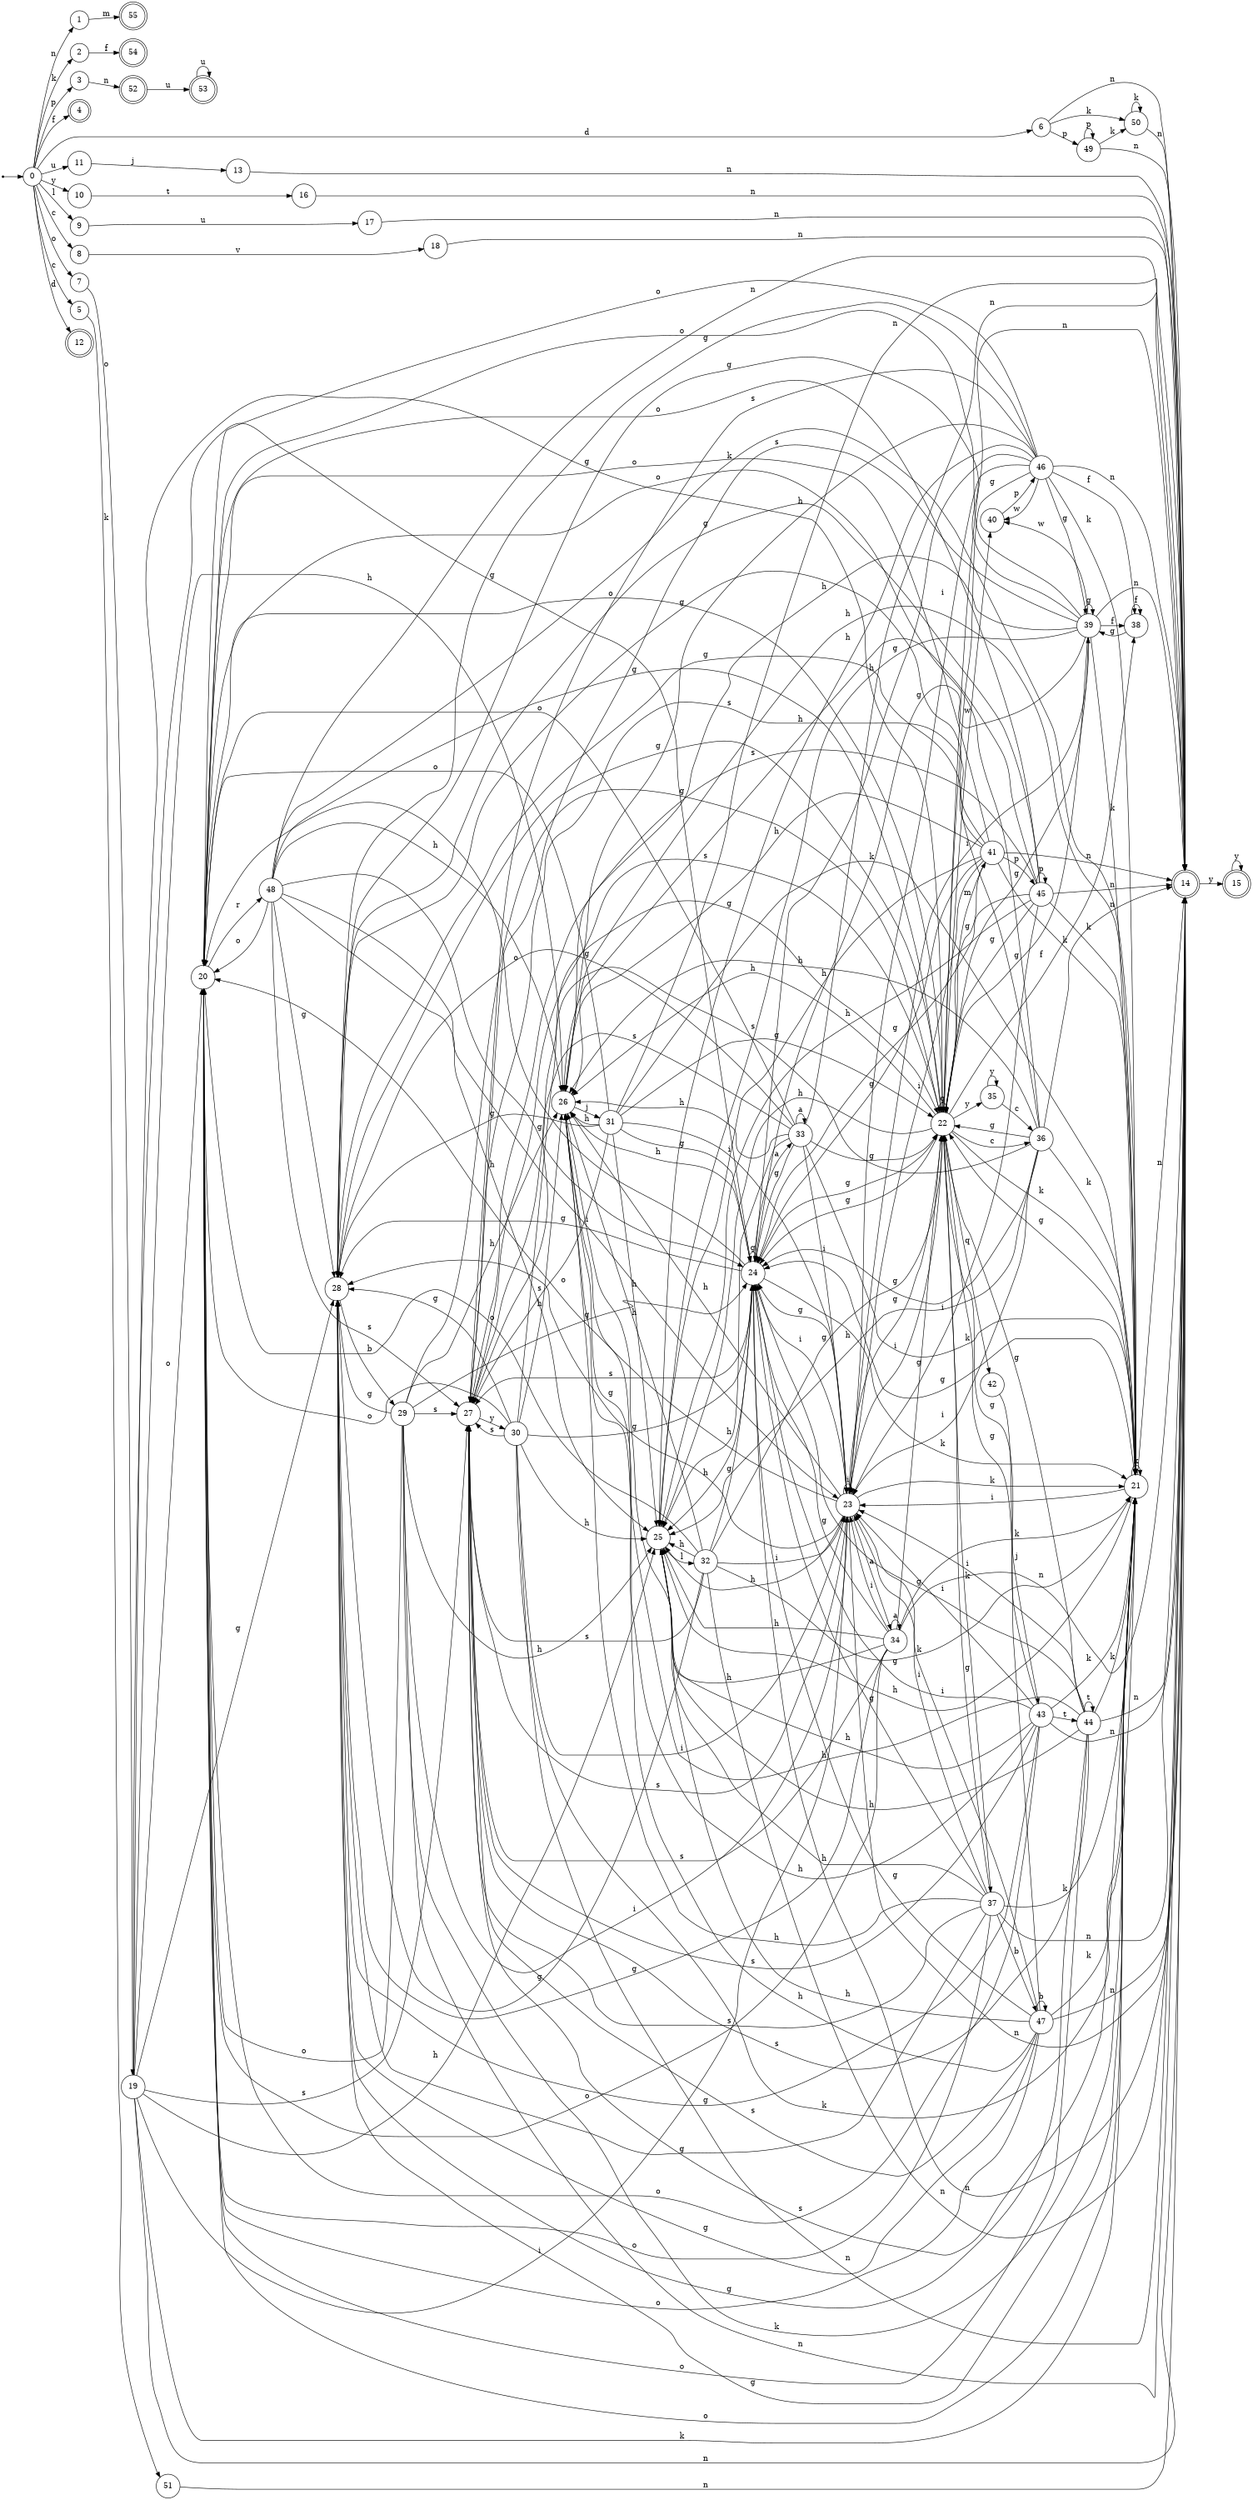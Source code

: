 digraph finite_state_machine {
rankdir=LR;
size="20,20";
node [shape = point]; "dummy0"
node [shape = circle]; "0";
"dummy0" -> "0";
node [shape = circle]; "1";
node [shape = circle]; "2";
node [shape = circle]; "3";
node [shape = doublecircle]; "4";node [shape = circle]; "5";
node [shape = circle]; "6";
node [shape = circle]; "7";
node [shape = circle]; "8";
node [shape = circle]; "9";
node [shape = circle]; "10";
node [shape = circle]; "11";
node [shape = doublecircle]; "12";node [shape = circle]; "13";
node [shape = doublecircle]; "14";node [shape = doublecircle]; "15";node [shape = circle]; "16";
node [shape = circle]; "17";
node [shape = circle]; "18";
node [shape = circle]; "19";
node [shape = circle]; "20";
node [shape = circle]; "21";
node [shape = circle]; "22";
node [shape = circle]; "23";
node [shape = circle]; "24";
node [shape = circle]; "25";
node [shape = circle]; "26";
node [shape = circle]; "27";
node [shape = circle]; "28";
node [shape = circle]; "29";
node [shape = circle]; "30";
node [shape = circle]; "31";
node [shape = circle]; "32";
node [shape = circle]; "33";
node [shape = circle]; "34";
node [shape = circle]; "35";
node [shape = circle]; "36";
node [shape = circle]; "37";
node [shape = circle]; "38";
node [shape = circle]; "39";
node [shape = circle]; "40";
node [shape = circle]; "41";
node [shape = circle]; "42";
node [shape = circle]; "43";
node [shape = circle]; "44";
node [shape = circle]; "45";
node [shape = circle]; "46";
node [shape = circle]; "47";
node [shape = circle]; "48";
node [shape = circle]; "49";
node [shape = circle]; "50";
node [shape = circle]; "51";
node [shape = doublecircle]; "52";node [shape = doublecircle]; "53";node [shape = doublecircle]; "54";node [shape = doublecircle]; "55";"0" -> "1" [label = "n"];
 "0" -> "2" [label = "k"];
 "0" -> "3" [label = "p"];
 "0" -> "4" [label = "f"];
 "0" -> "8" [label = "c"];
 "0" -> "5" [label = "c"];
 "0" -> "12" [label = "d"];
 "0" -> "6" [label = "d"];
 "0" -> "7" [label = "o"];
 "0" -> "9" [label = "l"];
 "0" -> "10" [label = "y"];
 "0" -> "11" [label = "u"];
 "11" -> "13" [label = "j"];
 "13" -> "14" [label = "n"];
 "14" -> "15" [label = "y"];
 "15" -> "15" [label = "y"];
 "10" -> "16" [label = "t"];
 "16" -> "14" [label = "n"];
 "9" -> "17" [label = "u"];
 "17" -> "14" [label = "n"];
 "8" -> "18" [label = "v"];
 "18" -> "14" [label = "n"];
 "7" -> "19" [label = "o"];
 "19" -> "20" [label = "o"];
 "19" -> "21" [label = "k"];
 "19" -> "24" [label = "g"];
 "19" -> "28" [label = "g"];
 "19" -> "22" [label = "g"];
 "19" -> "23" [label = "i"];
 "19" -> "25" [label = "h"];
 "19" -> "26" [label = "h"];
 "19" -> "27" [label = "s"];
 "19" -> "14" [label = "n"];
 "28" -> "29" [label = "b"];
 "29" -> "24" [label = "g"];
 "29" -> "28" [label = "g"];
 "29" -> "22" [label = "g"];
 "29" -> "20" [label = "o"];
 "29" -> "21" [label = "k"];
 "29" -> "23" [label = "i"];
 "29" -> "25" [label = "h"];
 "29" -> "26" [label = "h"];
 "29" -> "27" [label = "s"];
 "29" -> "14" [label = "n"];
 "27" -> "30" [label = "y"];
 "30" -> "27" [label = "s"];
 "30" -> "20" [label = "o"];
 "30" -> "21" [label = "k"];
 "30" -> "24" [label = "g"];
 "30" -> "28" [label = "g"];
 "30" -> "22" [label = "g"];
 "30" -> "23" [label = "i"];
 "30" -> "25" [label = "h"];
 "30" -> "26" [label = "h"];
 "30" -> "14" [label = "n"];
 "26" -> "31" [label = "j"];
 "31" -> "25" [label = "h"];
 "31" -> "26" [label = "h"];
 "31" -> "20" [label = "o"];
 "31" -> "21" [label = "k"];
 "31" -> "24" [label = "g"];
 "31" -> "28" [label = "g"];
 "31" -> "22" [label = "g"];
 "31" -> "23" [label = "i"];
 "31" -> "27" [label = "s"];
 "31" -> "14" [label = "n"];
 "25" -> "32" [label = "l"];
 "32" -> "25" [label = "h"];
 "32" -> "26" [label = "h"];
 "32" -> "20" [label = "o"];
 "32" -> "21" [label = "k"];
 "32" -> "24" [label = "g"];
 "32" -> "28" [label = "g"];
 "32" -> "22" [label = "g"];
 "32" -> "23" [label = "i"];
 "32" -> "27" [label = "s"];
 "32" -> "14" [label = "n"];
 "24" -> "24" [label = "g"];
 "24" -> "28" [label = "g"];
 "24" -> "22" [label = "g"];
 "24" -> "33" [label = "a"];
 "24" -> "20" [label = "o"];
 "24" -> "21" [label = "k"];
 "24" -> "23" [label = "i"];
 "24" -> "25" [label = "h"];
 "24" -> "26" [label = "h"];
 "24" -> "27" [label = "s"];
 "24" -> "14" [label = "n"];
 "33" -> "33" [label = "a"];
 "33" -> "24" [label = "g"];
 "33" -> "28" [label = "g"];
 "33" -> "22" [label = "g"];
 "33" -> "20" [label = "o"];
 "33" -> "21" [label = "k"];
 "33" -> "23" [label = "i"];
 "33" -> "25" [label = "h"];
 "33" -> "26" [label = "h"];
 "33" -> "27" [label = "s"];
 "33" -> "14" [label = "n"];
 "23" -> "23" [label = "i"];
 "23" -> "34" [label = "a"];
 "23" -> "20" [label = "o"];
 "23" -> "21" [label = "k"];
 "23" -> "24" [label = "g"];
 "23" -> "28" [label = "g"];
 "23" -> "22" [label = "g"];
 "23" -> "25" [label = "h"];
 "23" -> "26" [label = "h"];
 "23" -> "27" [label = "s"];
 "23" -> "14" [label = "n"];
 "34" -> "34" [label = "a"];
 "34" -> "23" [label = "i"];
 "34" -> "20" [label = "o"];
 "34" -> "21" [label = "k"];
 "34" -> "24" [label = "g"];
 "34" -> "28" [label = "g"];
 "34" -> "22" [label = "g"];
 "34" -> "25" [label = "h"];
 "34" -> "26" [label = "h"];
 "34" -> "27" [label = "s"];
 "34" -> "14" [label = "n"];
 "22" -> "24" [label = "g"];
 "22" -> "28" [label = "g"];
 "22" -> "22" [label = "g"];
 "22" -> "39" [label = "g"];
 "22" -> "35" [label = "y"];
 "22" -> "36" [label = "c"];
 "22" -> "21" [label = "k"];
 "22" -> "37" [label = "k"];
 "22" -> "38" [label = "f"];
 "22" -> "40" [label = "w"];
 "22" -> "41" [label = "m"];
 "22" -> "42" [label = "q"];
 "22" -> "20" [label = "o"];
 "22" -> "23" [label = "i"];
 "22" -> "25" [label = "h"];
 "22" -> "26" [label = "h"];
 "22" -> "27" [label = "s"];
 "22" -> "14" [label = "n"];
 "42" -> "43" [label = "j"];
 "43" -> "44" [label = "t"];
 "43" -> "24" [label = "g"];
 "43" -> "28" [label = "g"];
 "43" -> "22" [label = "g"];
 "43" -> "20" [label = "o"];
 "43" -> "21" [label = "k"];
 "43" -> "23" [label = "i"];
 "43" -> "25" [label = "h"];
 "43" -> "26" [label = "h"];
 "43" -> "27" [label = "s"];
 "43" -> "14" [label = "n"];
 "44" -> "44" [label = "t"];
 "44" -> "24" [label = "g"];
 "44" -> "28" [label = "g"];
 "44" -> "22" [label = "g"];
 "44" -> "20" [label = "o"];
 "44" -> "21" [label = "k"];
 "44" -> "23" [label = "i"];
 "44" -> "25" [label = "h"];
 "44" -> "26" [label = "h"];
 "44" -> "27" [label = "s"];
 "44" -> "14" [label = "n"];
 "41" -> "45" [label = "p"];
 "41" -> "24" [label = "g"];
 "41" -> "28" [label = "g"];
 "41" -> "22" [label = "g"];
 "41" -> "20" [label = "o"];
 "41" -> "21" [label = "k"];
 "41" -> "23" [label = "i"];
 "41" -> "25" [label = "h"];
 "41" -> "26" [label = "h"];
 "41" -> "27" [label = "s"];
 "41" -> "14" [label = "n"];
 "45" -> "45" [label = "p"];
 "45" -> "24" [label = "g"];
 "45" -> "28" [label = "g"];
 "45" -> "22" [label = "g"];
 "45" -> "20" [label = "o"];
 "45" -> "21" [label = "k"];
 "45" -> "23" [label = "i"];
 "45" -> "25" [label = "h"];
 "45" -> "26" [label = "h"];
 "45" -> "27" [label = "s"];
 "45" -> "14" [label = "n"];
 "40" -> "46" [label = "p"];
 "46" -> "40" [label = "w"];
 "46" -> "38" [label = "f"];
 "46" -> "24" [label = "g"];
 "46" -> "28" [label = "g"];
 "46" -> "22" [label = "g"];
 "46" -> "39" [label = "g"];
 "46" -> "20" [label = "o"];
 "46" -> "21" [label = "k"];
 "46" -> "23" [label = "i"];
 "46" -> "25" [label = "h"];
 "46" -> "26" [label = "h"];
 "46" -> "27" [label = "s"];
 "46" -> "14" [label = "n"];
 "39" -> "24" [label = "g"];
 "39" -> "28" [label = "g"];
 "39" -> "22" [label = "g"];
 "39" -> "39" [label = "g"];
 "39" -> "38" [label = "f"];
 "39" -> "40" [label = "w"];
 "39" -> "20" [label = "o"];
 "39" -> "21" [label = "k"];
 "39" -> "23" [label = "i"];
 "39" -> "25" [label = "h"];
 "39" -> "26" [label = "h"];
 "39" -> "27" [label = "s"];
 "39" -> "14" [label = "n"];
 "38" -> "38" [label = "f"];
 "38" -> "39" [label = "g"];
 "37" -> "47" [label = "b"];
 "37" -> "24" [label = "g"];
 "37" -> "28" [label = "g"];
 "37" -> "22" [label = "g"];
 "37" -> "20" [label = "o"];
 "37" -> "21" [label = "k"];
 "37" -> "23" [label = "i"];
 "37" -> "25" [label = "h"];
 "37" -> "26" [label = "h"];
 "37" -> "27" [label = "s"];
 "37" -> "14" [label = "n"];
 "47" -> "47" [label = "b"];
 "47" -> "24" [label = "g"];
 "47" -> "28" [label = "g"];
 "47" -> "22" [label = "g"];
 "47" -> "20" [label = "o"];
 "47" -> "21" [label = "k"];
 "47" -> "23" [label = "i"];
 "47" -> "25" [label = "h"];
 "47" -> "26" [label = "h"];
 "47" -> "27" [label = "s"];
 "47" -> "14" [label = "n"];
 "36" -> "24" [label = "g"];
 "36" -> "28" [label = "g"];
 "36" -> "22" [label = "g"];
 "36" -> "20" [label = "o"];
 "36" -> "21" [label = "k"];
 "36" -> "23" [label = "i"];
 "36" -> "25" [label = "h"];
 "36" -> "26" [label = "h"];
 "36" -> "27" [label = "s"];
 "36" -> "14" [label = "n"];
 "35" -> "35" [label = "y"];
 "35" -> "36" [label = "c"];
 "21" -> "21" [label = "k"];
 "21" -> "20" [label = "o"];
 "21" -> "24" [label = "g"];
 "21" -> "28" [label = "g"];
 "21" -> "22" [label = "g"];
 "21" -> "23" [label = "i"];
 "21" -> "25" [label = "h"];
 "21" -> "26" [label = "h"];
 "21" -> "27" [label = "s"];
 "21" -> "14" [label = "n"];
 "20" -> "48" [label = "r"];
 "48" -> "20" [label = "o"];
 "48" -> "21" [label = "k"];
 "48" -> "24" [label = "g"];
 "48" -> "28" [label = "g"];
 "48" -> "22" [label = "g"];
 "48" -> "23" [label = "i"];
 "48" -> "25" [label = "h"];
 "48" -> "26" [label = "h"];
 "48" -> "27" [label = "s"];
 "48" -> "14" [label = "n"];
 "6" -> "49" [label = "p"];
 "6" -> "50" [label = "k"];
 "6" -> "14" [label = "n"];
 "50" -> "50" [label = "k"];
 "50" -> "14" [label = "n"];
 "49" -> "49" [label = "p"];
 "49" -> "50" [label = "k"];
 "49" -> "14" [label = "n"];
 "5" -> "51" [label = "k"];
 "51" -> "14" [label = "n"];
 "3" -> "52" [label = "n"];
 "52" -> "53" [label = "u"];
 "53" -> "53" [label = "u"];
 "2" -> "54" [label = "f"];
 "1" -> "55" [label = "m"];
 }
